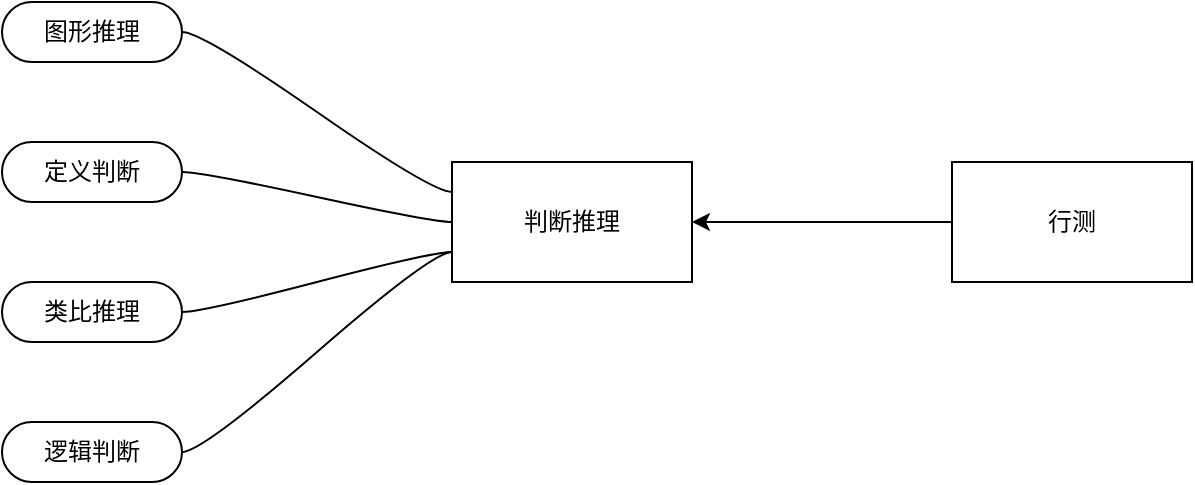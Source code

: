 <mxfile version="24.7.7">
  <diagram name="第 1 页" id="X6RRzPpojBGHA621dQEi">
    <mxGraphModel dx="1877" dy="618" grid="1" gridSize="10" guides="1" tooltips="1" connect="1" arrows="1" fold="1" page="1" pageScale="1" pageWidth="827" pageHeight="1169" math="0" shadow="0">
      <root>
        <mxCell id="0" />
        <mxCell id="1" parent="0" />
        <mxCell id="D1xUKD-AIA9X70KtGpgF-1" value="行测" style="rounded=0;whiteSpace=wrap;html=1;" vertex="1" parent="1">
          <mxGeometry x="350" y="290" width="120" height="60" as="geometry" />
        </mxCell>
        <mxCell id="D1xUKD-AIA9X70KtGpgF-2" value="" style="endArrow=classic;html=1;rounded=0;exitX=0;exitY=0.5;exitDx=0;exitDy=0;" edge="1" parent="1" source="D1xUKD-AIA9X70KtGpgF-1">
          <mxGeometry width="50" height="50" relative="1" as="geometry">
            <mxPoint x="330" y="330" as="sourcePoint" />
            <mxPoint x="220" y="320" as="targetPoint" />
          </mxGeometry>
        </mxCell>
        <mxCell id="D1xUKD-AIA9X70KtGpgF-3" value="判断推理" style="rounded=0;whiteSpace=wrap;html=1;" vertex="1" parent="1">
          <mxGeometry x="100" y="290" width="120" height="60" as="geometry" />
        </mxCell>
        <mxCell id="D1xUKD-AIA9X70KtGpgF-5" value="图形推理" style="whiteSpace=wrap;html=1;rounded=1;arcSize=50;align=center;verticalAlign=middle;strokeWidth=1;autosize=1;spacing=4;treeFolding=1;treeMoving=1;newEdgeStyle={&quot;edgeStyle&quot;:&quot;entityRelationEdgeStyle&quot;,&quot;startArrow&quot;:&quot;none&quot;,&quot;endArrow&quot;:&quot;none&quot;,&quot;segment&quot;:10,&quot;curved&quot;:1,&quot;sourcePerimeterSpacing&quot;:0,&quot;targetPerimeterSpacing&quot;:0};" vertex="1" parent="1">
          <mxGeometry x="-125" y="210" width="90" height="30" as="geometry" />
        </mxCell>
        <mxCell id="D1xUKD-AIA9X70KtGpgF-6" value="" style="edgeStyle=entityRelationEdgeStyle;startArrow=none;endArrow=none;segment=10;curved=1;sourcePerimeterSpacing=0;targetPerimeterSpacing=0;rounded=0;exitX=0;exitY=0.25;exitDx=0;exitDy=0;" edge="1" target="D1xUKD-AIA9X70KtGpgF-5" parent="1" source="D1xUKD-AIA9X70KtGpgF-3">
          <mxGeometry relative="1" as="geometry">
            <mxPoint x="-310" y="162" as="sourcePoint" />
          </mxGeometry>
        </mxCell>
        <mxCell id="D1xUKD-AIA9X70KtGpgF-7" value="定义判断" style="whiteSpace=wrap;html=1;rounded=1;arcSize=50;align=center;verticalAlign=middle;strokeWidth=1;autosize=1;spacing=4;treeFolding=1;treeMoving=1;newEdgeStyle={&quot;edgeStyle&quot;:&quot;entityRelationEdgeStyle&quot;,&quot;startArrow&quot;:&quot;none&quot;,&quot;endArrow&quot;:&quot;none&quot;,&quot;segment&quot;:10,&quot;curved&quot;:1,&quot;sourcePerimeterSpacing&quot;:0,&quot;targetPerimeterSpacing&quot;:0};" vertex="1" parent="1">
          <mxGeometry x="-125" y="280" width="90" height="30" as="geometry" />
        </mxCell>
        <mxCell id="D1xUKD-AIA9X70KtGpgF-8" value="" style="edgeStyle=entityRelationEdgeStyle;startArrow=none;endArrow=none;segment=10;curved=1;sourcePerimeterSpacing=0;targetPerimeterSpacing=0;rounded=0;exitX=0;exitY=0.5;exitDx=0;exitDy=0;" edge="1" parent="1" target="D1xUKD-AIA9X70KtGpgF-7" source="D1xUKD-AIA9X70KtGpgF-3">
          <mxGeometry relative="1" as="geometry">
            <mxPoint y="380" as="sourcePoint" />
            <Array as="points">
              <mxPoint x="70" y="320" />
              <mxPoint x="50" y="330" />
            </Array>
          </mxGeometry>
        </mxCell>
        <mxCell id="D1xUKD-AIA9X70KtGpgF-9" value="类比推理" style="whiteSpace=wrap;html=1;rounded=1;arcSize=50;align=center;verticalAlign=middle;strokeWidth=1;autosize=1;spacing=4;treeFolding=1;treeMoving=1;newEdgeStyle={&quot;edgeStyle&quot;:&quot;entityRelationEdgeStyle&quot;,&quot;startArrow&quot;:&quot;none&quot;,&quot;endArrow&quot;:&quot;none&quot;,&quot;segment&quot;:10,&quot;curved&quot;:1,&quot;sourcePerimeterSpacing&quot;:0,&quot;targetPerimeterSpacing&quot;:0};" vertex="1" parent="1">
          <mxGeometry x="-125" y="350" width="90" height="30" as="geometry" />
        </mxCell>
        <mxCell id="D1xUKD-AIA9X70KtGpgF-10" value="逻辑判断" style="whiteSpace=wrap;html=1;rounded=1;arcSize=50;align=center;verticalAlign=middle;strokeWidth=1;autosize=1;spacing=4;treeFolding=1;treeMoving=1;newEdgeStyle={&quot;edgeStyle&quot;:&quot;entityRelationEdgeStyle&quot;,&quot;startArrow&quot;:&quot;none&quot;,&quot;endArrow&quot;:&quot;none&quot;,&quot;segment&quot;:10,&quot;curved&quot;:1,&quot;sourcePerimeterSpacing&quot;:0,&quot;targetPerimeterSpacing&quot;:0};" vertex="1" parent="1">
          <mxGeometry x="-125" y="420" width="90" height="30" as="geometry" />
        </mxCell>
        <mxCell id="D1xUKD-AIA9X70KtGpgF-11" value="" style="edgeStyle=entityRelationEdgeStyle;startArrow=none;endArrow=none;segment=10;curved=1;sourcePerimeterSpacing=0;targetPerimeterSpacing=0;rounded=0;exitX=0;exitY=0.75;exitDx=0;exitDy=0;entryX=1;entryY=0.5;entryDx=0;entryDy=0;" edge="1" parent="1" source="D1xUKD-AIA9X70KtGpgF-3" target="D1xUKD-AIA9X70KtGpgF-9">
          <mxGeometry relative="1" as="geometry">
            <mxPoint x="140" y="405" as="sourcePoint" />
            <mxPoint x="10" y="380" as="targetPoint" />
            <Array as="points">
              <mxPoint x="110" y="405" />
              <mxPoint x="90" y="415" />
              <mxPoint x="-20" y="370" />
            </Array>
          </mxGeometry>
        </mxCell>
        <mxCell id="D1xUKD-AIA9X70KtGpgF-12" value="" style="edgeStyle=entityRelationEdgeStyle;startArrow=none;endArrow=none;segment=10;curved=1;sourcePerimeterSpacing=0;targetPerimeterSpacing=0;rounded=0;exitX=0;exitY=0.75;exitDx=0;exitDy=0;entryX=1;entryY=0.5;entryDx=0;entryDy=0;" edge="1" parent="1" source="D1xUKD-AIA9X70KtGpgF-3" target="D1xUKD-AIA9X70KtGpgF-10">
          <mxGeometry relative="1" as="geometry">
            <mxPoint x="110" y="345" as="sourcePoint" />
            <mxPoint x="-10" y="375" as="targetPoint" />
            <Array as="points">
              <mxPoint x="120" y="415" />
              <mxPoint x="100" y="425" />
              <mxPoint x="-10" y="380" />
            </Array>
          </mxGeometry>
        </mxCell>
      </root>
    </mxGraphModel>
  </diagram>
</mxfile>
